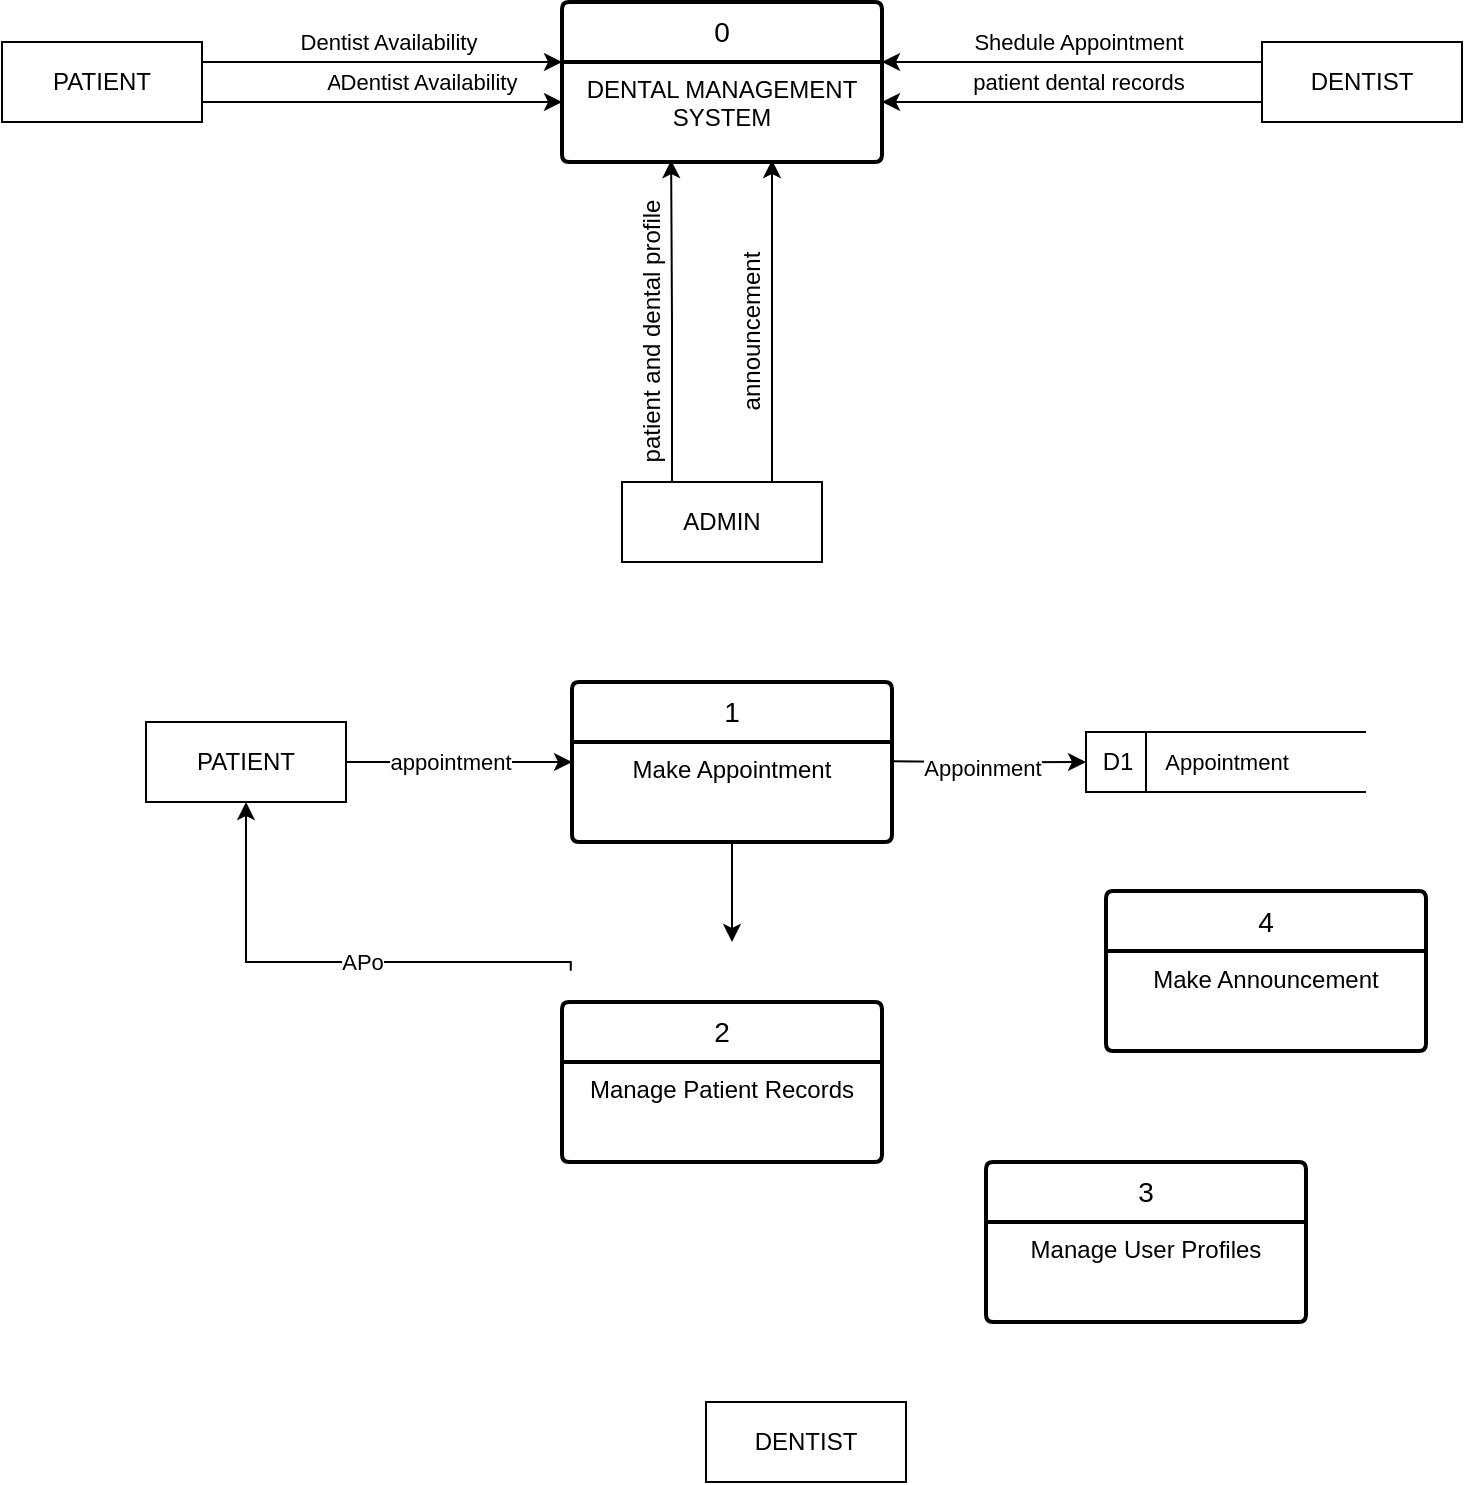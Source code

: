 <mxfile version="26.2.13">
  <diagram name="Page-1" id="skjg_4emkFO80so7AoUh">
    <mxGraphModel dx="720" dy="419" grid="1" gridSize="10" guides="1" tooltips="1" connect="1" arrows="1" fold="1" page="1" pageScale="1" pageWidth="827" pageHeight="1169" math="0" shadow="0">
      <root>
        <mxCell id="0" />
        <mxCell id="1" parent="0" />
        <mxCell id="g7SPvUek6dbdEDTnpYcu-3" value="0" style="swimlane;childLayout=stackLayout;horizontal=1;startSize=30;horizontalStack=0;rounded=1;fontSize=14;fontStyle=0;strokeWidth=2;resizeParent=0;resizeLast=1;shadow=0;dashed=0;align=center;arcSize=4;whiteSpace=wrap;html=1;" parent="1" vertex="1">
          <mxGeometry x="328" y="100" width="160" height="80" as="geometry" />
        </mxCell>
        <mxCell id="g7SPvUek6dbdEDTnpYcu-4" value="DENTAL MANAGEMENT SYSTEM" style="align=center;strokeColor=none;fillColor=none;spacingLeft=4;spacingRight=4;fontSize=12;verticalAlign=top;resizable=0;rotatable=0;part=1;html=1;whiteSpace=wrap;" parent="g7SPvUek6dbdEDTnpYcu-3" vertex="1">
          <mxGeometry y="30" width="160" height="50" as="geometry" />
        </mxCell>
        <mxCell id="g7SPvUek6dbdEDTnpYcu-7" value="PATIENT" style="whiteSpace=wrap;html=1;align=center;" parent="1" vertex="1">
          <mxGeometry x="48" y="120" width="100" height="40" as="geometry" />
        </mxCell>
        <mxCell id="g7SPvUek6dbdEDTnpYcu-8" value="DENTIST" style="whiteSpace=wrap;html=1;align=center;" parent="1" vertex="1">
          <mxGeometry x="678" y="120" width="100" height="40" as="geometry" />
        </mxCell>
        <mxCell id="g7SPvUek6dbdEDTnpYcu-9" value="ADMIN" style="whiteSpace=wrap;html=1;align=center;" parent="1" vertex="1">
          <mxGeometry x="358" y="340" width="100" height="40" as="geometry" />
        </mxCell>
        <mxCell id="g7SPvUek6dbdEDTnpYcu-10" value="" style="endArrow=classic;html=1;rounded=0;exitX=1;exitY=0.25;exitDx=0;exitDy=0;" parent="1" source="g7SPvUek6dbdEDTnpYcu-7" edge="1">
          <mxGeometry width="50" height="50" relative="1" as="geometry">
            <mxPoint x="388" y="180" as="sourcePoint" />
            <mxPoint x="328" y="130" as="targetPoint" />
          </mxGeometry>
        </mxCell>
        <mxCell id="g7SPvUek6dbdEDTnpYcu-11" value="Dentist Availability" style="edgeLabel;html=1;align=center;verticalAlign=middle;resizable=0;points=[];" parent="g7SPvUek6dbdEDTnpYcu-10" vertex="1" connectable="0">
          <mxGeometry x="0.027" y="-1" relative="1" as="geometry">
            <mxPoint y="-11" as="offset" />
          </mxGeometry>
        </mxCell>
        <mxCell id="g7SPvUek6dbdEDTnpYcu-12" value="" style="endArrow=classic;html=1;rounded=0;exitX=1;exitY=0.25;exitDx=0;exitDy=0;" parent="1" edge="1">
          <mxGeometry width="50" height="50" relative="1" as="geometry">
            <mxPoint x="148" y="150" as="sourcePoint" />
            <mxPoint x="328" y="150" as="targetPoint" />
          </mxGeometry>
        </mxCell>
        <mxCell id="g7SPvUek6dbdEDTnpYcu-13" value="Appointment" style="edgeLabel;html=1;align=center;verticalAlign=middle;resizable=0;points=[];" parent="g7SPvUek6dbdEDTnpYcu-12" vertex="1" connectable="0">
          <mxGeometry x="0.027" y="-1" relative="1" as="geometry">
            <mxPoint y="-11" as="offset" />
          </mxGeometry>
        </mxCell>
        <mxCell id="g7SPvUek6dbdEDTnpYcu-15" value="" style="endArrow=none;html=1;rounded=0;exitX=1;exitY=0.25;exitDx=0;exitDy=0;entryX=0;entryY=0.25;entryDx=0;entryDy=0;startArrow=classic;startFill=1;" parent="1" target="g7SPvUek6dbdEDTnpYcu-8" edge="1">
          <mxGeometry width="50" height="50" relative="1" as="geometry">
            <mxPoint x="488" y="130" as="sourcePoint" />
            <mxPoint x="598" y="130" as="targetPoint" />
          </mxGeometry>
        </mxCell>
        <mxCell id="g7SPvUek6dbdEDTnpYcu-16" value="Shedule Appointment" style="edgeLabel;html=1;align=center;verticalAlign=middle;resizable=0;points=[];" parent="g7SPvUek6dbdEDTnpYcu-15" vertex="1" connectable="0">
          <mxGeometry x="0.027" y="-1" relative="1" as="geometry">
            <mxPoint y="-11" as="offset" />
          </mxGeometry>
        </mxCell>
        <mxCell id="g7SPvUek6dbdEDTnpYcu-17" value="" style="endArrow=none;html=1;rounded=0;exitX=1;exitY=0.25;exitDx=0;exitDy=0;entryX=0;entryY=0.25;entryDx=0;entryDy=0;startArrow=classic;startFill=1;" parent="1" edge="1">
          <mxGeometry width="50" height="50" relative="1" as="geometry">
            <mxPoint x="488" y="150" as="sourcePoint" />
            <mxPoint x="678" y="150" as="targetPoint" />
          </mxGeometry>
        </mxCell>
        <mxCell id="g7SPvUek6dbdEDTnpYcu-18" value="patient dental records" style="edgeLabel;html=1;align=center;verticalAlign=middle;resizable=0;points=[];" parent="g7SPvUek6dbdEDTnpYcu-17" vertex="1" connectable="0">
          <mxGeometry x="0.027" y="-1" relative="1" as="geometry">
            <mxPoint y="-11" as="offset" />
          </mxGeometry>
        </mxCell>
        <mxCell id="g7SPvUek6dbdEDTnpYcu-19" style="edgeStyle=orthogonalEdgeStyle;rounded=0;orthogonalLoop=1;jettySize=auto;html=1;exitX=0.25;exitY=0;exitDx=0;exitDy=0;entryX=0.341;entryY=0.982;entryDx=0;entryDy=0;entryPerimeter=0;" parent="1" source="g7SPvUek6dbdEDTnpYcu-9" target="g7SPvUek6dbdEDTnpYcu-4" edge="1">
          <mxGeometry relative="1" as="geometry" />
        </mxCell>
        <mxCell id="g7SPvUek6dbdEDTnpYcu-21" value="patient and dental profile" style="text;html=1;align=center;verticalAlign=middle;resizable=0;points=[];autosize=1;strokeColor=none;fillColor=none;rotation=270;" parent="1" vertex="1">
          <mxGeometry x="298" y="250" width="150" height="30" as="geometry" />
        </mxCell>
        <mxCell id="g7SPvUek6dbdEDTnpYcu-22" style="edgeStyle=orthogonalEdgeStyle;rounded=0;orthogonalLoop=1;jettySize=auto;html=1;exitX=0.25;exitY=0;exitDx=0;exitDy=0;entryX=0.341;entryY=0.982;entryDx=0;entryDy=0;entryPerimeter=0;" parent="1" edge="1">
          <mxGeometry relative="1" as="geometry">
            <mxPoint x="433" y="340" as="sourcePoint" />
            <mxPoint x="433" y="179" as="targetPoint" />
          </mxGeometry>
        </mxCell>
        <mxCell id="g7SPvUek6dbdEDTnpYcu-23" value="announcement" style="text;html=1;align=center;verticalAlign=middle;resizable=0;points=[];autosize=1;strokeColor=none;fillColor=none;rotation=270;" parent="1" vertex="1">
          <mxGeometry x="373" y="250" width="100" height="30" as="geometry" />
        </mxCell>
        <mxCell id="g7SPvUek6dbdEDTnpYcu-29" style="edgeStyle=orthogonalEdgeStyle;rounded=0;orthogonalLoop=1;jettySize=auto;html=1;exitX=1;exitY=0.5;exitDx=0;exitDy=0;entryX=0;entryY=0.5;entryDx=0;entryDy=0;" parent="1" source="g7SPvUek6dbdEDTnpYcu-25" target="g7SPvUek6dbdEDTnpYcu-27" edge="1">
          <mxGeometry relative="1" as="geometry" />
        </mxCell>
        <mxCell id="R38NX2r37nbUsgNmut_U-7" value="appointment" style="edgeLabel;html=1;align=center;verticalAlign=middle;resizable=0;points=[];" vertex="1" connectable="0" parent="g7SPvUek6dbdEDTnpYcu-29">
          <mxGeometry x="-0.085" relative="1" as="geometry">
            <mxPoint as="offset" />
          </mxGeometry>
        </mxCell>
        <mxCell id="g7SPvUek6dbdEDTnpYcu-25" value="PATIENT" style="whiteSpace=wrap;html=1;align=center;" parent="1" vertex="1">
          <mxGeometry x="120" y="460" width="100" height="40" as="geometry" />
        </mxCell>
        <mxCell id="g7SPvUek6dbdEDTnpYcu-26" value="DENTIST" style="whiteSpace=wrap;html=1;align=center;" parent="1" vertex="1">
          <mxGeometry x="400" y="800" width="100" height="40" as="geometry" />
        </mxCell>
        <mxCell id="g7SPvUek6dbdEDTnpYcu-43" style="edgeStyle=orthogonalEdgeStyle;rounded=0;orthogonalLoop=1;jettySize=auto;html=1;entryX=0.5;entryY=0;entryDx=0;entryDy=0;" parent="1" source="g7SPvUek6dbdEDTnpYcu-27" edge="1">
          <mxGeometry relative="1" as="geometry">
            <mxPoint x="413" y="570" as="targetPoint" />
          </mxGeometry>
        </mxCell>
        <mxCell id="g7SPvUek6dbdEDTnpYcu-27" value="1" style="swimlane;childLayout=stackLayout;horizontal=1;startSize=30;horizontalStack=0;rounded=1;fontSize=14;fontStyle=0;strokeWidth=2;resizeParent=0;resizeLast=1;shadow=0;dashed=0;align=center;arcSize=4;whiteSpace=wrap;html=1;" parent="1" vertex="1">
          <mxGeometry x="333" y="440" width="160" height="80" as="geometry" />
        </mxCell>
        <mxCell id="g7SPvUek6dbdEDTnpYcu-28" value="Make Appointment" style="align=center;strokeColor=none;fillColor=none;spacingLeft=4;spacingRight=4;fontSize=12;verticalAlign=top;resizable=0;rotatable=0;part=1;html=1;whiteSpace=wrap;" parent="g7SPvUek6dbdEDTnpYcu-27" vertex="1">
          <mxGeometry y="30" width="160" height="50" as="geometry" />
        </mxCell>
        <mxCell id="g7SPvUek6dbdEDTnpYcu-30" value="&amp;nbsp;D1" style="html=1;dashed=0;whiteSpace=wrap;shape=mxgraph.dfd.dataStoreID;align=left;spacingLeft=3;points=[[0,0],[0.5,0],[1,0],[0,0.5],[1,0.5],[0,1],[0.5,1],[1,1]];" parent="1" vertex="1">
          <mxGeometry x="590" y="465" width="140" height="30" as="geometry" />
        </mxCell>
        <mxCell id="g7SPvUek6dbdEDTnpYcu-31" value="Appointment" style="edgeLabel;html=1;align=center;verticalAlign=middle;resizable=0;points=[];" parent="1" vertex="1" connectable="0">
          <mxGeometry x="660" y="480" as="geometry" />
        </mxCell>
        <mxCell id="g7SPvUek6dbdEDTnpYcu-32" style="edgeStyle=orthogonalEdgeStyle;rounded=0;orthogonalLoop=1;jettySize=auto;html=1;exitX=1;exitY=0;exitDx=0;exitDy=0;entryX=0;entryY=0.5;entryDx=0;entryDy=0;" parent="1" edge="1" target="g7SPvUek6dbdEDTnpYcu-30">
          <mxGeometry relative="1" as="geometry">
            <mxPoint x="493.14" y="479.64" as="sourcePoint" />
            <mxPoint x="570.0" y="479.89" as="targetPoint" />
          </mxGeometry>
        </mxCell>
        <mxCell id="R38NX2r37nbUsgNmut_U-9" value="Appoinment" style="edgeLabel;html=1;align=center;verticalAlign=middle;resizable=0;points=[];" vertex="1" connectable="0" parent="g7SPvUek6dbdEDTnpYcu-32">
          <mxGeometry x="-0.076" y="-3" relative="1" as="geometry">
            <mxPoint as="offset" />
          </mxGeometry>
        </mxCell>
        <mxCell id="g7SPvUek6dbdEDTnpYcu-37" value="Dentist Availability" style="edgeLabel;html=1;align=center;verticalAlign=middle;resizable=0;points=[];" parent="1" vertex="1" connectable="0">
          <mxGeometry x="260.5" y="140" as="geometry" />
        </mxCell>
        <mxCell id="g7SPvUek6dbdEDTnpYcu-59" style="edgeStyle=orthogonalEdgeStyle;rounded=0;orthogonalLoop=1;jettySize=auto;html=1;entryX=0.5;entryY=1;entryDx=0;entryDy=0;exitX=-0.004;exitY=0.18;exitDx=0;exitDy=0;exitPerimeter=0;" parent="1" target="g7SPvUek6dbdEDTnpYcu-25" edge="1">
          <mxGeometry relative="1" as="geometry">
            <mxPoint x="332.36" y="584.4" as="sourcePoint" />
            <Array as="points">
              <mxPoint x="332" y="580" />
              <mxPoint x="170" y="580" />
            </Array>
          </mxGeometry>
        </mxCell>
        <mxCell id="g7SPvUek6dbdEDTnpYcu-60" value="APo" style="edgeLabel;html=1;align=center;verticalAlign=middle;resizable=0;points=[];" parent="g7SPvUek6dbdEDTnpYcu-59" vertex="1" connectable="0">
          <mxGeometry x="-0.115" relative="1" as="geometry">
            <mxPoint as="offset" />
          </mxGeometry>
        </mxCell>
        <mxCell id="R38NX2r37nbUsgNmut_U-1" value="2" style="swimlane;childLayout=stackLayout;horizontal=1;startSize=30;horizontalStack=0;rounded=1;fontSize=14;fontStyle=0;strokeWidth=2;resizeParent=0;resizeLast=1;shadow=0;dashed=0;align=center;arcSize=4;whiteSpace=wrap;html=1;" vertex="1" parent="1">
          <mxGeometry x="328" y="600" width="160" height="80" as="geometry" />
        </mxCell>
        <mxCell id="R38NX2r37nbUsgNmut_U-2" value="Manage Patient Records" style="align=center;strokeColor=none;fillColor=none;spacingLeft=4;spacingRight=4;fontSize=12;verticalAlign=top;resizable=0;rotatable=0;part=1;html=1;whiteSpace=wrap;" vertex="1" parent="R38NX2r37nbUsgNmut_U-1">
          <mxGeometry y="30" width="160" height="50" as="geometry" />
        </mxCell>
        <mxCell id="R38NX2r37nbUsgNmut_U-3" value="4" style="swimlane;childLayout=stackLayout;horizontal=1;startSize=30;horizontalStack=0;rounded=1;fontSize=14;fontStyle=0;strokeWidth=2;resizeParent=0;resizeLast=1;shadow=0;dashed=0;align=center;arcSize=4;whiteSpace=wrap;html=1;" vertex="1" parent="1">
          <mxGeometry x="600" y="544.5" width="160" height="80" as="geometry" />
        </mxCell>
        <mxCell id="R38NX2r37nbUsgNmut_U-4" value="Make Announcement&lt;div&gt;&lt;br&gt;&lt;/div&gt;" style="align=center;strokeColor=none;fillColor=none;spacingLeft=4;spacingRight=4;fontSize=12;verticalAlign=top;resizable=0;rotatable=0;part=1;html=1;whiteSpace=wrap;" vertex="1" parent="R38NX2r37nbUsgNmut_U-3">
          <mxGeometry y="30" width="160" height="50" as="geometry" />
        </mxCell>
        <mxCell id="R38NX2r37nbUsgNmut_U-5" value="3" style="swimlane;childLayout=stackLayout;horizontal=1;startSize=30;horizontalStack=0;rounded=1;fontSize=14;fontStyle=0;strokeWidth=2;resizeParent=0;resizeLast=1;shadow=0;dashed=0;align=center;arcSize=4;whiteSpace=wrap;html=1;" vertex="1" parent="1">
          <mxGeometry x="540" y="680" width="160" height="80" as="geometry" />
        </mxCell>
        <mxCell id="R38NX2r37nbUsgNmut_U-6" value="&lt;div&gt;Manage User Profiles&lt;/div&gt;" style="align=center;strokeColor=none;fillColor=none;spacingLeft=4;spacingRight=4;fontSize=12;verticalAlign=top;resizable=0;rotatable=0;part=1;html=1;whiteSpace=wrap;" vertex="1" parent="R38NX2r37nbUsgNmut_U-5">
          <mxGeometry y="30" width="160" height="50" as="geometry" />
        </mxCell>
      </root>
    </mxGraphModel>
  </diagram>
</mxfile>
